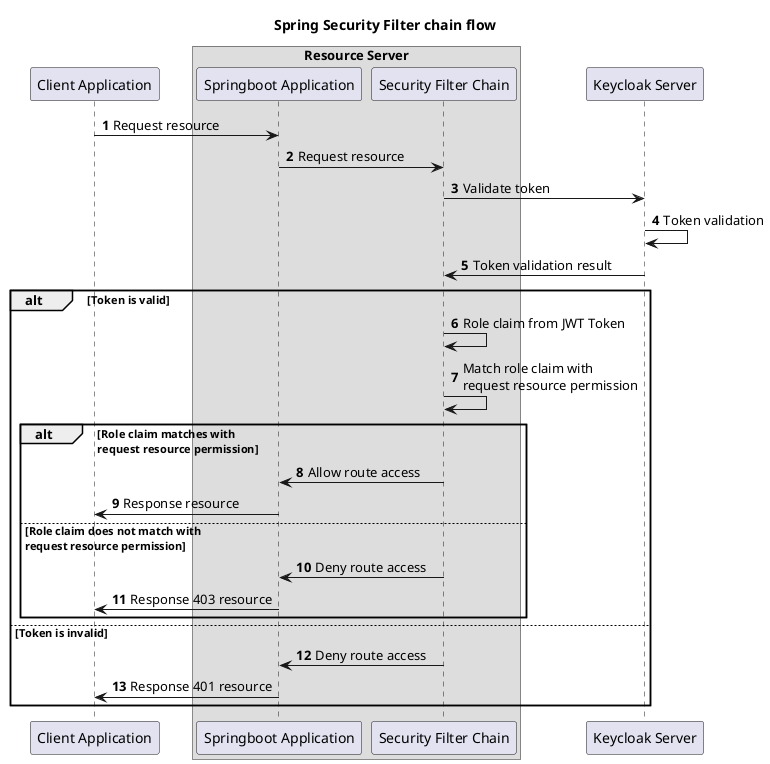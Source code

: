 @startuml normal flow

title Spring Security Filter chain flow

participant "Client Application" as angular
box Resource Server
participant "Springboot Application" as spring
participant "Security Filter Chain" as chain
end box
participant "Keycloak Server" as keycloak

autonumber
angular -> spring: Request resource
spring -> chain: Request resource
chain -> keycloak: Validate token
keycloak -> keycloak: Token validation
keycloak -> chain: Token validation result
alt Token is valid
chain -> chain: Role claim from JWT Token
chain -> chain: Match role claim with \nrequest resource permission
alt Role claim matches with \nrequest resource permission
chain -> spring: Allow route access
spring -> angular: Response resource
else Role claim does not match with \nrequest resource permission
chain -> spring: Deny route access
spring -> angular: Response 403 resource
end
else Token is invalid
chain -> spring: Deny route access
spring -> angular: Response 401 resource
end
@enduml